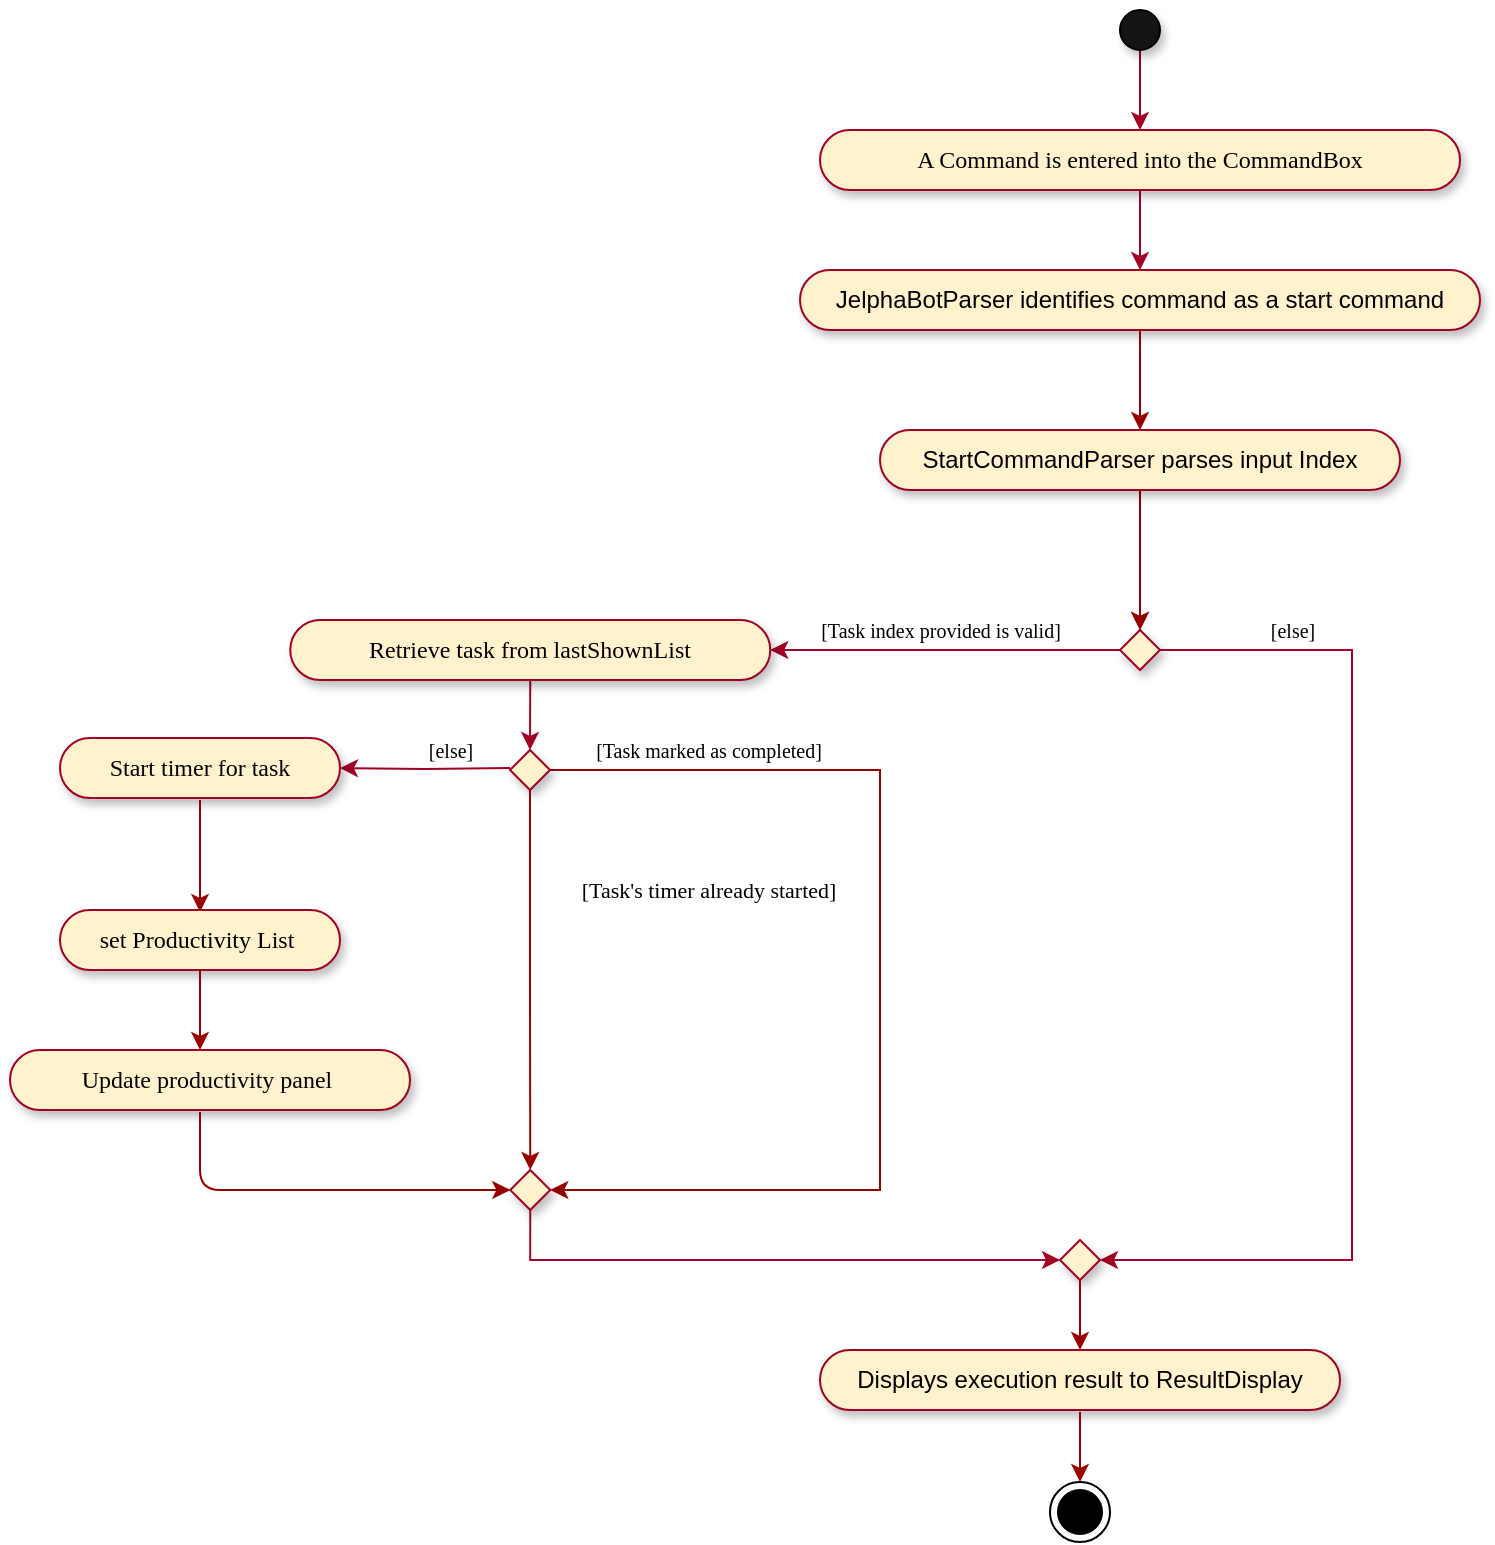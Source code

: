 <mxfile version="12.9.11" type="device"><diagram id="5eafA5pD-mNRI3Adq4sL" name="Page-1"><mxGraphModel dx="1992" dy="1681" grid="1" gridSize="10" guides="1" tooltips="1" connect="1" arrows="1" fold="1" page="1" pageScale="1" pageWidth="827" pageHeight="1169" math="0" shadow="0"><root><mxCell id="0"/><mxCell id="1" parent="0"/><mxCell id="_bZmrL6A5nkALALQ8I0T-1" value="" style="edgeStyle=orthogonalEdgeStyle;rounded=0;orthogonalLoop=1;jettySize=auto;html=1;startArrow=none;startFill=0;endArrow=classic;endFill=1;strokeColor=#A20025;" parent="1" source="_bZmrL6A5nkALALQ8I0T-2" target="_bZmrL6A5nkALALQ8I0T-11" edge="1"><mxGeometry relative="1" as="geometry"/></mxCell><mxCell id="_bZmrL6A5nkALALQ8I0T-2" value="" style="ellipse;whiteSpace=wrap;html=1;aspect=fixed;fillColor=#141414;shadow=1;" parent="1" vertex="1"><mxGeometry x="394" y="-100" width="20" height="20" as="geometry"/></mxCell><mxCell id="_bZmrL6A5nkALALQ8I0T-3" value="" style="edgeStyle=orthogonalEdgeStyle;rounded=0;orthogonalLoop=1;jettySize=auto;html=1;startArrow=none;startFill=0;endArrow=classic;endFill=1;strokeColor=#A20025;fontFamily=Verdana;exitX=0.5;exitY=1;exitDx=0;exitDy=0;" parent="1" source="q042B5kRXkr9qRCNrrtG-1" target="_bZmrL6A5nkALALQ8I0T-7" edge="1"><mxGeometry relative="1" as="geometry"/></mxCell><mxCell id="_bZmrL6A5nkALALQ8I0T-4" value="JelphaBotParser identifies command as a start command" style="whiteSpace=wrap;html=1;rounded=1;arcSize=50;align=center;verticalAlign=middle;strokeWidth=1;autosize=1;spacing=4;treeFolding=1;treeMoving=1;newEdgeStyle={&quot;edgeStyle&quot;:&quot;entityRelationEdgeStyle&quot;,&quot;startArrow&quot;:&quot;none&quot;,&quot;endArrow&quot;:&quot;none&quot;,&quot;segment&quot;:10,&quot;curved&quot;:1};shadow=1;fillColor=#fff2cc;strokeColor=#A20025;" parent="1" vertex="1"><mxGeometry x="234" y="30" width="340" height="30" as="geometry"/></mxCell><mxCell id="_bZmrL6A5nkALALQ8I0T-5" value="" style="edgeStyle=orthogonalEdgeStyle;rounded=0;orthogonalLoop=1;jettySize=auto;html=1;startArrow=none;startFill=0;endArrow=classic;endFill=1;strokeColor=#A20025;fontFamily=Verdana;" parent="1" source="_bZmrL6A5nkALALQ8I0T-7" target="_bZmrL6A5nkALALQ8I0T-13" edge="1"><mxGeometry relative="1" as="geometry"/></mxCell><mxCell id="_bZmrL6A5nkALALQ8I0T-6" style="edgeStyle=orthogonalEdgeStyle;rounded=0;orthogonalLoop=1;jettySize=auto;html=1;exitX=1;exitY=0.5;exitDx=0;exitDy=0;startArrow=none;startFill=0;endArrow=classic;endFill=1;strokeColor=#A20025;fontFamily=Verdana;entryX=1;entryY=0.5;entryDx=0;entryDy=0;entryPerimeter=0;" parent="1" source="_bZmrL6A5nkALALQ8I0T-7" target="_bZmrL6A5nkALALQ8I0T-75" edge="1"><mxGeometry relative="1" as="geometry"><mxPoint x="380" y="560" as="targetPoint"/><Array as="points"><mxPoint x="510" y="220"/><mxPoint x="510" y="525"/></Array></mxGeometry></mxCell><mxCell id="_bZmrL6A5nkALALQ8I0T-7" value="" style="rhombus;whiteSpace=wrap;html=1;shadow=1;strokeColor=#A20025;fillColor=#fff2cc;" parent="1" vertex="1"><mxGeometry x="394" y="210" width="20" height="20" as="geometry"/></mxCell><mxCell id="_bZmrL6A5nkALALQ8I0T-10" value="" style="edgeStyle=orthogonalEdgeStyle;rounded=0;orthogonalLoop=1;jettySize=auto;html=1;startArrow=none;startFill=0;endArrow=classic;endFill=1;strokeColor=#A20025;" parent="1" source="_bZmrL6A5nkALALQ8I0T-11" target="_bZmrL6A5nkALALQ8I0T-4" edge="1"><mxGeometry relative="1" as="geometry"/></mxCell><mxCell id="_bZmrL6A5nkALALQ8I0T-11" value="A Command is entered into the CommandBox" style="whiteSpace=wrap;rounded=1;arcSize=50;align=center;verticalAlign=middle;strokeWidth=1;autosize=1;spacing=4;treeFolding=1;treeMoving=1;newEdgeStyle={&quot;edgeStyle&quot;:&quot;entityRelationEdgeStyle&quot;,&quot;startArrow&quot;:&quot;none&quot;,&quot;endArrow&quot;:&quot;none&quot;,&quot;segment&quot;:10,&quot;curved&quot;:1};shadow=1;fillColor=#fff2cc;strokeColor=#A20025;horizontal=1;fontFamily=Verdana;" parent="1" vertex="1"><mxGeometry x="244" y="-40" width="320" height="30" as="geometry"/></mxCell><mxCell id="_bZmrL6A5nkALALQ8I0T-12" style="edgeStyle=orthogonalEdgeStyle;rounded=0;orthogonalLoop=1;jettySize=auto;html=1;exitX=0.5;exitY=1;exitDx=0;exitDy=0;entryX=0.5;entryY=0;entryDx=0;entryDy=0;startArrow=none;startFill=0;endArrow=classic;endFill=1;strokeColor=#A20025;fontFamily=Verdana;" parent="1" source="_bZmrL6A5nkALALQ8I0T-13" target="_bZmrL6A5nkALALQ8I0T-17" edge="1"><mxGeometry relative="1" as="geometry"/></mxCell><mxCell id="_bZmrL6A5nkALALQ8I0T-13" value="Retrieve task from lastShownList" style="whiteSpace=wrap;html=1;rounded=1;arcSize=50;align=center;verticalAlign=middle;strokeWidth=1;autosize=1;spacing=4;treeFolding=1;treeMoving=1;newEdgeStyle={&quot;edgeStyle&quot;:&quot;entityRelationEdgeStyle&quot;,&quot;startArrow&quot;:&quot;none&quot;,&quot;endArrow&quot;:&quot;none&quot;,&quot;segment&quot;:10,&quot;curved&quot;:1};shadow=1;fillColor=#fff2cc;strokeColor=#A20025;fontFamily=Verdana;" parent="1" vertex="1"><mxGeometry x="-20.87" y="205" width="240" height="30" as="geometry"/></mxCell><mxCell id="_bZmrL6A5nkALALQ8I0T-14" value="&lt;font style=&quot;font-size: 10px&quot;&gt;[Task index provided is valid]&lt;/font&gt;" style="text;html=1;align=center;verticalAlign=middle;resizable=0;points=[];autosize=1;fontFamily=Verdana;" parent="1" vertex="1"><mxGeometry x="224" y="200" width="160" height="20" as="geometry"/></mxCell><mxCell id="_bZmrL6A5nkALALQ8I0T-45" value="" style="edgeStyle=orthogonalEdgeStyle;rounded=0;orthogonalLoop=1;jettySize=auto;html=1;strokeColor=#990000;entryX=1;entryY=0.5;entryDx=0;entryDy=0;" parent="1" source="_bZmrL6A5nkALALQ8I0T-17" target="_bZmrL6A5nkALALQ8I0T-65" edge="1"><mxGeometry relative="1" as="geometry"><mxPoint x="224" y="620" as="targetPoint"/><Array as="points"><mxPoint x="274" y="280"/><mxPoint x="274" y="490"/></Array></mxGeometry></mxCell><mxCell id="_bZmrL6A5nkALALQ8I0T-17" value="" style="rhombus;whiteSpace=wrap;html=1;shadow=1;strokeColor=#A20025;fillColor=#fff2cc;" parent="1" vertex="1"><mxGeometry x="89" y="270" width="20" height="20" as="geometry"/></mxCell><mxCell id="_bZmrL6A5nkALALQ8I0T-30" value="Displays execution result to ResultDisplay" style="whiteSpace=wrap;html=1;rounded=1;arcSize=50;align=center;verticalAlign=middle;strokeWidth=1;autosize=1;spacing=4;treeFolding=1;treeMoving=1;newEdgeStyle={&quot;edgeStyle&quot;:&quot;entityRelationEdgeStyle&quot;,&quot;startArrow&quot;:&quot;none&quot;,&quot;endArrow&quot;:&quot;none&quot;,&quot;segment&quot;:10,&quot;curved&quot;:1};shadow=1;fillColor=#fff2cc;strokeColor=#A20025;" parent="1" vertex="1"><mxGeometry x="244" y="570" width="260" height="30" as="geometry"/></mxCell><mxCell id="_bZmrL6A5nkALALQ8I0T-41" value="&lt;font style=&quot;font-size: 10px&quot;&gt;[else]&lt;/font&gt;" style="text;html=1;align=center;verticalAlign=middle;resizable=0;points=[];autosize=1;fontFamily=Verdana;" parent="1" vertex="1"><mxGeometry x="460" y="200" width="40" height="20" as="geometry"/></mxCell><mxCell id="_bZmrL6A5nkALALQ8I0T-48" value="&lt;font style=&quot;font-size: 10px&quot;&gt;[Task marked as completed]&lt;/font&gt;" style="text;html=1;align=center;verticalAlign=middle;resizable=0;points=[];autosize=1;fontFamily=Verdana;" parent="1" vertex="1"><mxGeometry x="108" y="260" width="160" height="20" as="geometry"/></mxCell><mxCell id="_bZmrL6A5nkALALQ8I0T-53" value="" style="edgeStyle=orthogonalEdgeStyle;rounded=0;orthogonalLoop=1;jettySize=auto;html=1;startArrow=none;startFill=0;endArrow=classic;endFill=1;strokeColor=#A20025;fontFamily=Verdana;entryX=1;entryY=0.5;entryDx=0;entryDy=0;" parent="1" target="_bZmrL6A5nkALALQ8I0T-58" edge="1"><mxGeometry relative="1" as="geometry"><mxPoint x="89" y="279" as="sourcePoint"/><mxPoint x="-26" y="279" as="targetPoint"/></mxGeometry></mxCell><mxCell id="_bZmrL6A5nkALALQ8I0T-54" value="&lt;font style=&quot;font-size: 10px&quot;&gt;[else]&lt;/font&gt;" style="text;html=1;align=center;verticalAlign=middle;resizable=0;points=[];autosize=1;fontFamily=Verdana;" parent="1" vertex="1"><mxGeometry x="39" y="260" width="40" height="20" as="geometry"/></mxCell><mxCell id="_bZmrL6A5nkALALQ8I0T-56" value="" style="edgeStyle=orthogonalEdgeStyle;rounded=0;orthogonalLoop=1;jettySize=auto;html=1;strokeColor=#990000;exitX=0.5;exitY=1;exitDx=0;exitDy=0;entryX=0.5;entryY=0;entryDx=0;entryDy=0;" parent="1" source="_bZmrL6A5nkALALQ8I0T-17" target="_bZmrL6A5nkALALQ8I0T-65" edge="1"><mxGeometry relative="1" as="geometry"><mxPoint x="4" y="340" as="sourcePoint"/><mxPoint x="70" y="470" as="targetPoint"/><Array as="points"/></mxGeometry></mxCell><mxCell id="_bZmrL6A5nkALALQ8I0T-57" value="&lt;font style=&quot;font-size: 11px&quot;&gt;[Task's timer already started]&lt;/font&gt;" style="text;html=1;align=center;verticalAlign=middle;resizable=0;points=[];autosize=1;fontFamily=Verdana;" parent="1" vertex="1"><mxGeometry x="98" y="330" width="180" height="20" as="geometry"/></mxCell><mxCell id="_bZmrL6A5nkALALQ8I0T-58" value="Start timer for task" style="whiteSpace=wrap;html=1;rounded=1;arcSize=50;align=center;verticalAlign=middle;strokeWidth=1;autosize=1;spacing=4;treeFolding=1;treeMoving=1;newEdgeStyle={&quot;edgeStyle&quot;:&quot;entityRelationEdgeStyle&quot;,&quot;startArrow&quot;:&quot;none&quot;,&quot;endArrow&quot;:&quot;none&quot;,&quot;segment&quot;:10,&quot;curved&quot;:1};shadow=1;fillColor=#fff2cc;strokeColor=#A20025;fontFamily=Verdana;" parent="1" vertex="1"><mxGeometry x="-136" y="264" width="140" height="30" as="geometry"/></mxCell><mxCell id="_bZmrL6A5nkALALQ8I0T-65" value="" style="rhombus;whiteSpace=wrap;html=1;shadow=1;strokeColor=#A20025;fillColor=#fff2cc;" parent="1" vertex="1"><mxGeometry x="89.13" y="480" width="20" height="20" as="geometry"/></mxCell><mxCell id="_bZmrL6A5nkALALQ8I0T-74" style="edgeStyle=orthogonalEdgeStyle;rounded=0;orthogonalLoop=1;jettySize=auto;html=1;startArrow=none;startFill=0;endArrow=classic;endFill=1;strokeColor=#A20025;fontFamily=Verdana;exitX=0.5;exitY=1;exitDx=0;exitDy=0;entryX=0;entryY=0.5;entryDx=0;entryDy=0;" parent="1" source="_bZmrL6A5nkALALQ8I0T-65" target="_bZmrL6A5nkALALQ8I0T-75" edge="1"><mxGeometry relative="1" as="geometry"><mxPoint x="104" y="550" as="sourcePoint"/><mxPoint x="364" y="560" as="targetPoint"/><Array as="points"><mxPoint x="99" y="525"/></Array></mxGeometry></mxCell><mxCell id="_bZmrL6A5nkALALQ8I0T-75" value="" style="rhombus;whiteSpace=wrap;html=1;shadow=1;strokeColor=#A20025;fillColor=#fff2cc;" parent="1" vertex="1"><mxGeometry x="364" y="515" width="20" height="20" as="geometry"/></mxCell><mxCell id="_bZmrL6A5nkALALQ8I0T-76" value="" style="endArrow=classic;html=1;strokeColor=#990000;entryX=0.5;entryY=0;entryDx=0;entryDy=0;exitX=0.5;exitY=1;exitDx=0;exitDy=0;" parent="1" source="_bZmrL6A5nkALALQ8I0T-75" target="_bZmrL6A5nkALALQ8I0T-30" edge="1"><mxGeometry width="50" height="50" relative="1" as="geometry"><mxPoint x="250" y="575" as="sourcePoint"/><mxPoint x="300" y="525" as="targetPoint"/></mxGeometry></mxCell><mxCell id="_bZmrL6A5nkALALQ8I0T-77" value="" style="endArrow=classic;html=1;strokeColor=#990000;exitX=0.5;exitY=1;exitDx=0;exitDy=0;entryX=0.5;entryY=0;entryDx=0;entryDy=0;" parent="1" edge="1"><mxGeometry width="50" height="50" relative="1" as="geometry"><mxPoint x="-66" y="295" as="sourcePoint"/><mxPoint x="-66" y="351" as="targetPoint"/></mxGeometry></mxCell><mxCell id="_bZmrL6A5nkALALQ8I0T-78" value="set Productivity List&amp;nbsp;&lt;span style=&quot;color: rgba(0 , 0 , 0 , 0) ; font-family: monospace ; font-size: 0px ; white-space: nowrap&quot;&gt;%3CmxGraphModel%3E%3Croot%3E%3CmxCell%20id%3D%220%22%2F%3E%3CmxCell%20id%3D%221%22%20parent%3D%220%22%2F%3E%3CmxCell%20id%3D%222%22%20value%3D%22%22%20style%3D%22endArrow%3Dnone%3Bhtml%3D1%3BstrokeColor%3D%23000000%3BexitX%3D0.5%3BexitY%3D0%3BexitDx%3D0%3BexitDy%3D0%3B%22%20edge%3D%221%22%20source%3D%223%22%20parent%3D%221%22%3E%3CmxGeometry%20width%3D%2250%22%20height%3D%2250%22%20relative%3D%221%22%20as%3D%22geometry%22%3E%3CmxPoint%20x%3D%22-350%22%20y%3D%22360%22%20as%3D%22sourcePoint%22%2F%3E%3CmxPoint%20x%3D%22-275%22%20y%3D%22340%22%20as%3D%22targetPoint%22%2F%3E%3C%2FmxGeometry%3E%3C%2FmxCell%3E%3CmxCell%20id%3D%223%22%20value%3D%22%22%20style%3D%22shape%3DpartialRectangle%3BwhiteSpace%3Dwrap%3Bhtml%3D1%3Bbottom%3D1%3Bright%3D1%3Bleft%3D1%3Btop%3D0%3BfillColor%3Dnone%3BroutingCenterX%3D-0.5%3Bdirection%3Dwest%3B%22%20vertex%3D%221%22%20parent%3D%221%22%3E%3CmxGeometry%20x%3D%22-280%22%20y%3D%22350%22%20width%3D%2210%22%20height%3D%2210%22%20as%3D%22geometry%22%2F%3E%3C%2FmxCell%3E%3CmxCell%20id%3D%224%22%20value%3D%22%22%20style%3D%22endArrow%3Dnone%3Bhtml%3D1%3BstrokeColor%3D%23990000%3B%22%20edge%3D%221%22%20target%3D%223%22%20parent%3D%221%22%3E%3CmxGeometry%20width%3D%2250%22%20height%3D%2250%22%20relative%3D%221%22%20as%3D%22geometry%22%3E%3CmxPoint%20x%3D%22-280%22%20y%3D%22360%22%20as%3D%22sourcePoint%22%2F%3E%3CmxPoint%20x%3D%22-280%22%20y%3D%22330%22%20as%3D%22targetPoint%22%2F%3E%3C%2FmxGeometry%3E%3C%2FmxCell%3E%3C%2Froot%3E%3C%2FmxGraphModel%3E&lt;/span&gt;" style="whiteSpace=wrap;html=1;rounded=1;arcSize=50;align=center;verticalAlign=middle;strokeWidth=1;autosize=1;spacing=4;treeFolding=1;treeMoving=1;newEdgeStyle={&quot;edgeStyle&quot;:&quot;entityRelationEdgeStyle&quot;,&quot;startArrow&quot;:&quot;none&quot;,&quot;endArrow&quot;:&quot;none&quot;,&quot;segment&quot;:10,&quot;curved&quot;:1};shadow=1;fillColor=#fff2cc;strokeColor=#A20025;fontFamily=Verdana;" parent="1" vertex="1"><mxGeometry x="-136" y="350" width="140" height="30" as="geometry"/></mxCell><mxCell id="_bZmrL6A5nkALALQ8I0T-80" value="Update productivity panel&amp;nbsp;" style="whiteSpace=wrap;html=1;rounded=1;arcSize=50;align=center;verticalAlign=middle;strokeWidth=1;autosize=1;spacing=4;treeFolding=1;treeMoving=1;newEdgeStyle={&quot;edgeStyle&quot;:&quot;entityRelationEdgeStyle&quot;,&quot;startArrow&quot;:&quot;none&quot;,&quot;endArrow&quot;:&quot;none&quot;,&quot;segment&quot;:10,&quot;curved&quot;:1};shadow=1;fillColor=#fff2cc;strokeColor=#A20025;fontFamily=Verdana;" parent="1" vertex="1"><mxGeometry x="-161" y="420" width="200" height="30" as="geometry"/></mxCell><mxCell id="_bZmrL6A5nkALALQ8I0T-85" value="" style="endArrow=none;html=1;strokeColor=#990000;" parent="1" edge="1"><mxGeometry width="50" height="50" relative="1" as="geometry"><mxPoint x="19" y="453" as="sourcePoint"/><mxPoint x="19" y="453" as="targetPoint"/></mxGeometry></mxCell><mxCell id="_bZmrL6A5nkALALQ8I0T-90" value="" style="endArrow=none;html=1;strokeColor=#990000;" parent="1" edge="1"><mxGeometry width="50" height="50" relative="1" as="geometry"><mxPoint x="19" y="443" as="sourcePoint"/><mxPoint x="19" y="443" as="targetPoint"/></mxGeometry></mxCell><mxCell id="_bZmrL6A5nkALALQ8I0T-91" value="" style="endArrow=classic;html=1;strokeColor=#990000;entryX=0;entryY=0.5;entryDx=0;entryDy=0;" parent="1" target="_bZmrL6A5nkALALQ8I0T-65" edge="1"><mxGeometry width="50" height="50" relative="1" as="geometry"><mxPoint x="-66" y="451" as="sourcePoint"/><mxPoint x="-66" y="550" as="targetPoint"/><Array as="points"><mxPoint x="-66" y="490"/></Array></mxGeometry></mxCell><mxCell id="_bZmrL6A5nkALALQ8I0T-92" value="" style="endArrow=classic;html=1;strokeColor=#990000;" parent="1" edge="1"><mxGeometry width="50" height="50" relative="1" as="geometry"><mxPoint x="-66" y="380" as="sourcePoint"/><mxPoint x="-66" y="420" as="targetPoint"/></mxGeometry></mxCell><mxCell id="_bZmrL6A5nkALALQ8I0T-96" value="" style="endArrow=classic;html=1;strokeColor=#990000;entryX=0.5;entryY=0;entryDx=0;entryDy=0;exitX=0.5;exitY=1;exitDx=0;exitDy=0;" parent="1" edge="1"><mxGeometry width="50" height="50" relative="1" as="geometry"><mxPoint x="374" y="601" as="sourcePoint"/><mxPoint x="374" y="636" as="targetPoint"/></mxGeometry></mxCell><mxCell id="tIjJ5-J2zAa9kmN9JKlI-1" value="" style="ellipse;html=1;shape=endState;fillColor=#000000;strokeColor=#000000;" parent="1" vertex="1"><mxGeometry x="359" y="636" width="30" height="30" as="geometry"/></mxCell><mxCell id="q042B5kRXkr9qRCNrrtG-2" value="" style="edgeStyle=orthogonalEdgeStyle;rounded=0;orthogonalLoop=1;jettySize=auto;html=1;strokeColor=#990000;" edge="1" parent="1" source="q042B5kRXkr9qRCNrrtG-1" target="_bZmrL6A5nkALALQ8I0T-7"><mxGeometry relative="1" as="geometry"/></mxCell><mxCell id="q042B5kRXkr9qRCNrrtG-1" value="StartCommandParser parses input Index" style="whiteSpace=wrap;html=1;rounded=1;arcSize=50;align=center;verticalAlign=middle;strokeWidth=1;autosize=1;spacing=4;treeFolding=1;treeMoving=1;newEdgeStyle={&quot;edgeStyle&quot;:&quot;entityRelationEdgeStyle&quot;,&quot;startArrow&quot;:&quot;none&quot;,&quot;endArrow&quot;:&quot;none&quot;,&quot;segment&quot;:10,&quot;curved&quot;:1};shadow=1;fillColor=#fff2cc;strokeColor=#A20025;" vertex="1" parent="1"><mxGeometry x="274" y="110" width="260" height="30" as="geometry"/></mxCell><mxCell id="q042B5kRXkr9qRCNrrtG-3" value="" style="edgeStyle=orthogonalEdgeStyle;rounded=0;orthogonalLoop=1;jettySize=auto;html=1;strokeColor=#990000;" edge="1" parent="1"><mxGeometry relative="1" as="geometry"><mxPoint x="404" y="60" as="sourcePoint"/><mxPoint x="404" y="110" as="targetPoint"/></mxGeometry></mxCell></root></mxGraphModel></diagram></mxfile>